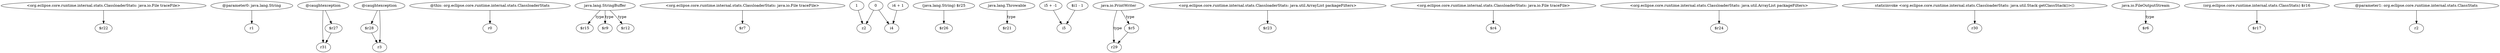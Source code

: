 digraph g {
0[label="<org.eclipse.core.runtime.internal.stats.ClassloaderStats: java.io.File traceFile>"]
1[label="$r22"]
0->1[label=""]
2[label="@parameter0: java.lang.String"]
3[label="r1"]
2->3[label=""]
4[label="@caughtexception"]
5[label="r31"]
4->5[label=""]
6[label="$r27"]
6->5[label=""]
7[label="@caughtexception"]
8[label="$r28"]
7->8[label=""]
9[label="r3"]
7->9[label=""]
10[label="@this: org.eclipse.core.runtime.internal.stats.ClassloaderStats"]
11[label="r0"]
10->11[label=""]
12[label="java.lang.StringBuffer"]
13[label="$r15"]
12->13[label="type"]
14[label="<org.eclipse.core.runtime.internal.stats.ClassloaderStats: java.io.File traceFile>"]
15[label="$r7"]
14->15[label=""]
16[label="1"]
17[label="z2"]
16->17[label=""]
18[label="(java.lang.String) $r25"]
19[label="$r26"]
18->19[label=""]
20[label="0"]
20->17[label=""]
21[label="java.lang.Throwable"]
22[label="$r21"]
21->22[label="type"]
23[label="i5 + -1"]
24[label="i5"]
23->24[label=""]
25[label="$i1 - 1"]
25->24[label=""]
26[label="java.io.PrintWriter"]
27[label="r29"]
26->27[label="type"]
28[label="$r9"]
12->28[label="type"]
29[label="<org.eclipse.core.runtime.internal.stats.ClassloaderStats: java.util.ArrayList packageFilters>"]
30[label="$r23"]
29->30[label=""]
31[label="$r12"]
12->31[label="type"]
32[label="<org.eclipse.core.runtime.internal.stats.ClassloaderStats: java.io.File traceFile>"]
33[label="$r4"]
32->33[label=""]
34[label="<org.eclipse.core.runtime.internal.stats.ClassloaderStats: java.util.ArrayList packageFilters>"]
35[label="$r24"]
34->35[label=""]
36[label="staticinvoke <org.eclipse.core.runtime.internal.stats.ClassloaderStats: java.util.Stack getClassStack()>()"]
37[label="r30"]
36->37[label=""]
38[label="$r5"]
38->27[label=""]
39[label="java.io.FileOutputStream"]
40[label="$r6"]
39->40[label="type"]
41[label="i4 + 1"]
42[label="i4"]
41->42[label=""]
4->6[label=""]
26->38[label="type"]
43[label="(org.eclipse.core.runtime.internal.stats.ClassStats) $r16"]
44[label="$r17"]
43->44[label=""]
8->9[label=""]
20->42[label=""]
45[label="@parameter1: org.eclipse.core.runtime.internal.stats.ClassStats"]
46[label="r2"]
45->46[label=""]
}